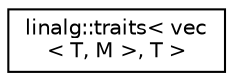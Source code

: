 digraph "Graphical Class Hierarchy"
{
  edge [fontname="Helvetica",fontsize="10",labelfontname="Helvetica",labelfontsize="10"];
  node [fontname="Helvetica",fontsize="10",shape=record];
  rankdir="LR";
  Node1 [label="linalg::traits\< vec\l\< T, M \>, T \>",height=0.2,width=0.4,color="black", fillcolor="white", style="filled",URL="$structlinalg_1_1traits_3_01vec_3_01T_00_01M_01_4_00_01T_01_4.html"];
}
